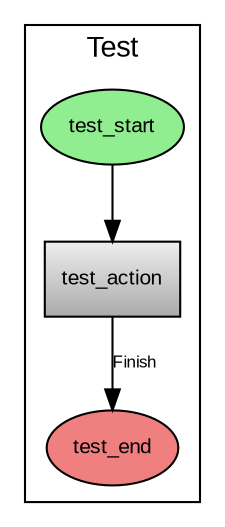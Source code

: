 digraph {
fontname="Arial"
compound="true"
edge [
fontname="Arial"
,fontsize="8"
]
node [
fontname="Arial"
,fontsize="10"
]
subgraph cluster_test {
label="Test"
test_start [
fontname="Arial"
,fontsize="10"
,style="filled"
,shape="oval"
,fillcolor="lightgreen"
]
test_action [
fontname="Arial"
,fontsize="10"
,style="filled"
,shape="rect"
,gradientangle="90"
,fillcolor="#aaaaaa, 0.5:#eeeeee"
]
test_end [
fontname="Arial"
,fontsize="10"
,style="filled"
,shape="oval"
,fillcolor="lightcoral"
]
test_start -> test_action
test_action -> test_end [
label="Finish"
]
}
}